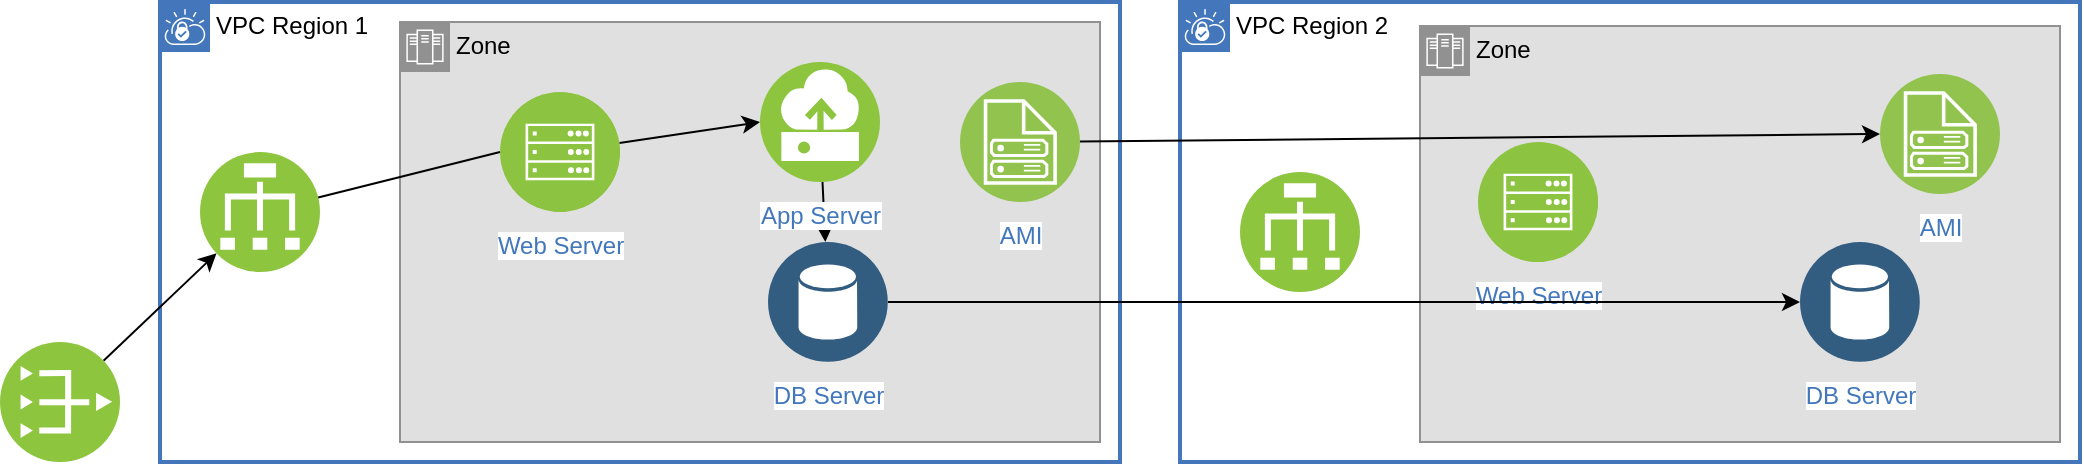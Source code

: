 <mxfile>
    <diagram id="UjFkGyXEIHtqhxbdto_b" name="Page-1">
        <mxGraphModel dx="723" dy="355" grid="1" gridSize="10" guides="1" tooltips="1" connect="1" arrows="1" fold="1" page="1" pageScale="1" pageWidth="850" pageHeight="1100" math="0" shadow="0">
            <root>
                <mxCell id="0"/>
                <mxCell id="1" parent="0"/>
                <mxCell id="9" value="VPC Region 1" style="shape=mxgraph.ibm.box;prType=vpc;fontStyle=0;verticalAlign=top;align=left;spacingLeft=32;spacingTop=4;fillColor=none;rounded=0;whiteSpace=wrap;html=1;strokeColor=#4376BB;strokeWidth=2;dashed=0;container=1;spacing=-4;collapsible=0;expand=0;recursiveResize=0;" parent="1" vertex="1">
                    <mxGeometry x="100" y="40" width="480" height="230" as="geometry"/>
                </mxCell>
                <mxCell id="10" value="Zone" style="shape=mxgraph.ibm.box;prType=zone;fontStyle=0;verticalAlign=top;align=left;spacingLeft=32;spacingTop=4;fillColor=#E0E0E0;rounded=0;whiteSpace=wrap;html=1;strokeColor=#919191;strokeWidth=1;dashed=0;container=1;spacing=-4;collapsible=0;expand=0;recursiveResize=0;" parent="9" vertex="1">
                    <mxGeometry x="120" y="10" width="350" height="210" as="geometry"/>
                </mxCell>
                <mxCell id="45" style="edgeStyle=none;html=1;" edge="1" parent="10" source="5" target="23">
                    <mxGeometry relative="1" as="geometry"/>
                </mxCell>
                <mxCell id="5" value="App Server" style="aspect=fixed;perimeter=ellipsePerimeter;html=1;align=center;shadow=0;dashed=0;fontColor=#4277BB;labelBackgroundColor=#ffffff;fontSize=12;spacingTop=3;image;image=img/lib/ibm/vpc/Instance.svg;" parent="10" vertex="1">
                    <mxGeometry x="180" y="20" width="60" height="60" as="geometry"/>
                </mxCell>
                <mxCell id="23" value="DB Server" style="aspect=fixed;perimeter=ellipsePerimeter;html=1;align=center;shadow=0;dashed=0;fontColor=#4277BB;labelBackgroundColor=#ffffff;fontSize=12;spacingTop=3;image;image=img/lib/ibm/data/data_services.svg;" parent="10" vertex="1">
                    <mxGeometry x="184" y="110" width="60" height="60" as="geometry"/>
                </mxCell>
                <mxCell id="46" value="AMI" style="aspect=fixed;perimeter=ellipsePerimeter;html=1;align=center;shadow=0;dashed=0;fontColor=#4277BB;labelBackgroundColor=#ffffff;fontSize=12;spacingTop=3;image;image=img/lib/ibm/vpc/ImageService.svg;" vertex="1" parent="10">
                    <mxGeometry x="280" y="30" width="60" height="60" as="geometry"/>
                </mxCell>
                <mxCell id="2" value="" style="aspect=fixed;perimeter=ellipsePerimeter;html=1;align=center;shadow=0;dashed=0;fontColor=#4277BB;labelBackgroundColor=#ffffff;fontSize=12;spacingTop=3;image;image=img/lib/ibm/vpc/LoadBalancer.svg;" parent="9" vertex="1">
                    <mxGeometry x="20" y="75" width="60" height="60" as="geometry"/>
                </mxCell>
                <mxCell id="24" style="edgeStyle=none;html=1;entryX=0;entryY=0.5;entryDx=0;entryDy=0;startArrow=none;" parent="9" source="43" target="5" edge="1">
                    <mxGeometry relative="1" as="geometry"/>
                </mxCell>
                <mxCell id="43" value="Web Server" style="aspect=fixed;perimeter=ellipsePerimeter;html=1;align=center;shadow=0;dashed=0;fontColor=#4277BB;labelBackgroundColor=#ffffff;fontSize=12;spacingTop=3;image;image=img/lib/ibm/infrastructure/mobile_backend.svg;" vertex="1" parent="9">
                    <mxGeometry x="170" y="45" width="60" height="60" as="geometry"/>
                </mxCell>
                <mxCell id="44" value="" style="edgeStyle=none;html=1;entryX=0;entryY=0.5;entryDx=0;entryDy=0;endArrow=none;" edge="1" parent="9" source="2" target="43">
                    <mxGeometry relative="1" as="geometry">
                        <mxPoint x="189.525" y="149.685" as="sourcePoint"/>
                        <mxPoint x="410" y="110" as="targetPoint"/>
                    </mxGeometry>
                </mxCell>
                <mxCell id="25" value="VPC Region 2" style="shape=mxgraph.ibm.box;prType=vpc;fontStyle=0;verticalAlign=top;align=left;spacingLeft=32;spacingTop=4;fillColor=none;rounded=0;whiteSpace=wrap;html=1;strokeColor=#4376BB;strokeWidth=2;dashed=0;container=1;spacing=-4;collapsible=0;expand=0;recursiveResize=0;" parent="1" vertex="1">
                    <mxGeometry x="610" y="40" width="450" height="230" as="geometry"/>
                </mxCell>
                <mxCell id="26" value="Zone" style="shape=mxgraph.ibm.box;prType=zone;fontStyle=0;verticalAlign=top;align=left;spacingLeft=32;spacingTop=4;fillColor=#E0E0E0;rounded=0;whiteSpace=wrap;html=1;strokeColor=#919191;strokeWidth=1;dashed=0;container=1;spacing=-4;collapsible=0;expand=0;recursiveResize=0;" parent="25" vertex="1">
                    <mxGeometry x="120" y="12" width="320" height="208" as="geometry"/>
                </mxCell>
                <mxCell id="47" value="AMI" style="aspect=fixed;perimeter=ellipsePerimeter;html=1;align=center;shadow=0;dashed=0;fontColor=#4277BB;labelBackgroundColor=#ffffff;fontSize=12;spacingTop=3;image;image=img/lib/ibm/vpc/ImageService.svg;" vertex="1" parent="26">
                    <mxGeometry x="230" y="24" width="60" height="60" as="geometry"/>
                </mxCell>
                <mxCell id="49" value="DB Server" style="aspect=fixed;perimeter=ellipsePerimeter;html=1;align=center;shadow=0;dashed=0;fontColor=#4277BB;labelBackgroundColor=#ffffff;fontSize=12;spacingTop=3;image;image=img/lib/ibm/data/data_services.svg;" vertex="1" parent="26">
                    <mxGeometry x="190" y="108" width="60" height="60" as="geometry"/>
                </mxCell>
                <mxCell id="50" value="Web Server" style="aspect=fixed;perimeter=ellipsePerimeter;html=1;align=center;shadow=0;dashed=0;fontColor=#4277BB;labelBackgroundColor=#ffffff;fontSize=12;spacingTop=3;image;image=img/lib/ibm/infrastructure/mobile_backend.svg;" vertex="1" parent="26">
                    <mxGeometry x="29" y="58" width="60" height="60" as="geometry"/>
                </mxCell>
                <mxCell id="36" value="" style="aspect=fixed;perimeter=ellipsePerimeter;html=1;align=center;shadow=0;dashed=0;fontColor=#4277BB;labelBackgroundColor=#ffffff;fontSize=12;spacingTop=3;image;image=img/lib/ibm/vpc/LoadBalancer.svg;imageBorder=none;sketch=1;" parent="25" vertex="1">
                    <mxGeometry x="30" y="85" width="60" height="60" as="geometry"/>
                </mxCell>
                <mxCell id="35" style="edgeStyle=none;html=1;" parent="1" source="34" target="2" edge="1">
                    <mxGeometry relative="1" as="geometry"/>
                </mxCell>
                <mxCell id="34" value="" style="aspect=fixed;perimeter=ellipsePerimeter;html=1;align=center;shadow=0;dashed=0;fontColor=#4277BB;labelBackgroundColor=#ffffff;fontSize=12;spacingTop=3;image;image=img/lib/ibm/vpc/PublicGateway.svg;" parent="1" vertex="1">
                    <mxGeometry x="20" y="210" width="60" height="60" as="geometry"/>
                </mxCell>
                <mxCell id="48" style="edgeStyle=none;html=1;entryX=0;entryY=0.5;entryDx=0;entryDy=0;" edge="1" parent="1" source="46" target="47">
                    <mxGeometry relative="1" as="geometry"/>
                </mxCell>
                <mxCell id="51" style="edgeStyle=none;html=1;" edge="1" parent="1" source="23" target="49">
                    <mxGeometry relative="1" as="geometry"/>
                </mxCell>
            </root>
        </mxGraphModel>
    </diagram>
</mxfile>